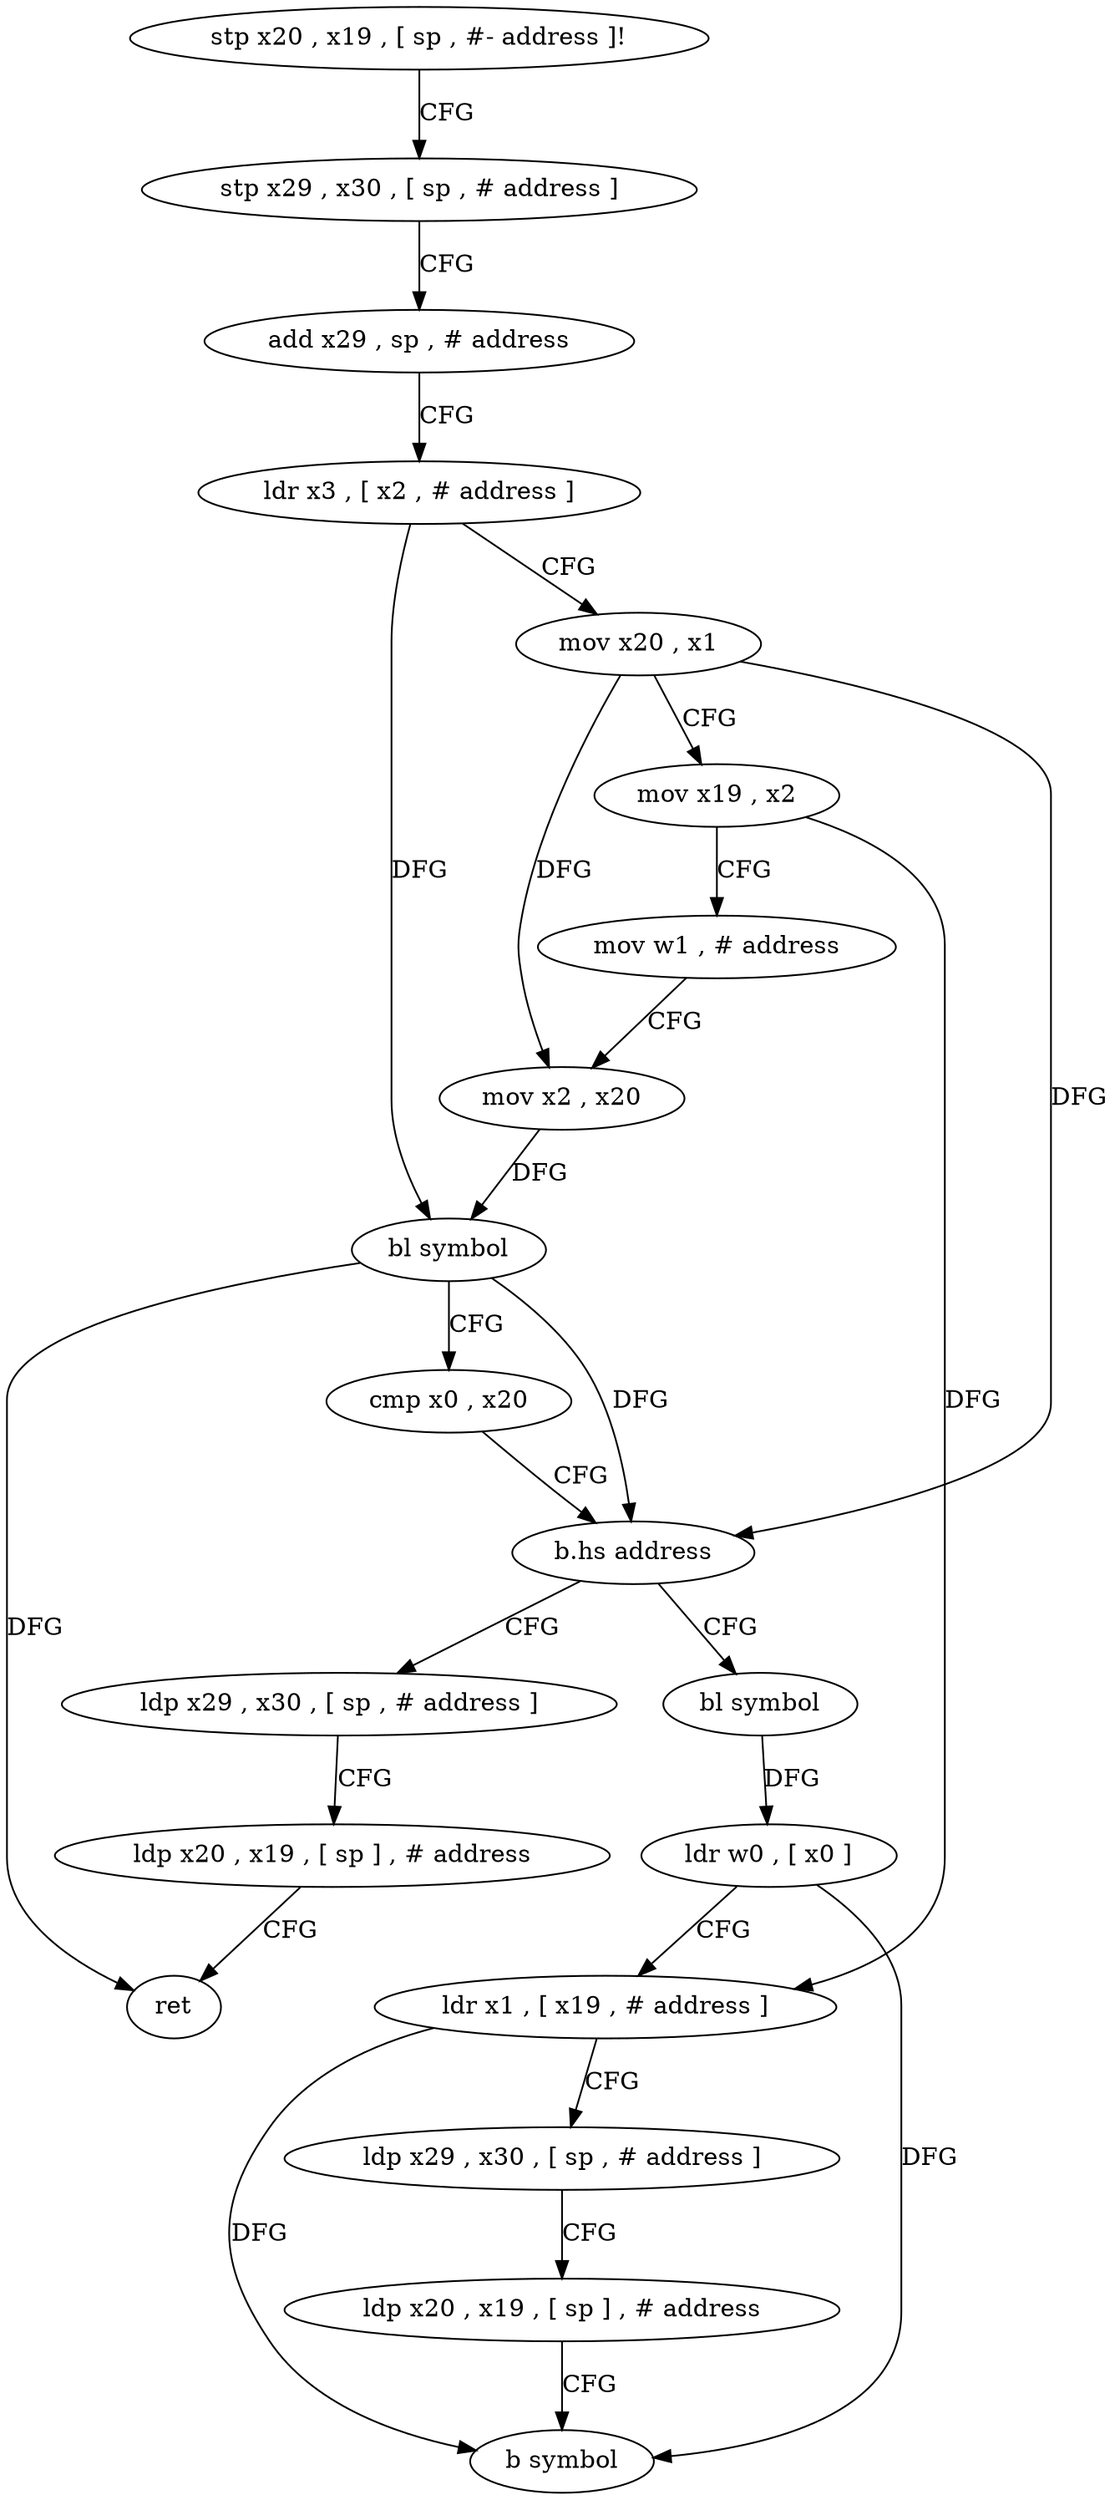 digraph "func" {
"4239744" [label = "stp x20 , x19 , [ sp , #- address ]!" ]
"4239748" [label = "stp x29 , x30 , [ sp , # address ]" ]
"4239752" [label = "add x29 , sp , # address" ]
"4239756" [label = "ldr x3 , [ x2 , # address ]" ]
"4239760" [label = "mov x20 , x1" ]
"4239764" [label = "mov x19 , x2" ]
"4239768" [label = "mov w1 , # address" ]
"4239772" [label = "mov x2 , x20" ]
"4239776" [label = "bl symbol" ]
"4239780" [label = "cmp x0 , x20" ]
"4239784" [label = "b.hs address" ]
"4239812" [label = "ldp x29 , x30 , [ sp , # address ]" ]
"4239788" [label = "bl symbol" ]
"4239816" [label = "ldp x20 , x19 , [ sp ] , # address" ]
"4239820" [label = "ret" ]
"4239792" [label = "ldr w0 , [ x0 ]" ]
"4239796" [label = "ldr x1 , [ x19 , # address ]" ]
"4239800" [label = "ldp x29 , x30 , [ sp , # address ]" ]
"4239804" [label = "ldp x20 , x19 , [ sp ] , # address" ]
"4239808" [label = "b symbol" ]
"4239744" -> "4239748" [ label = "CFG" ]
"4239748" -> "4239752" [ label = "CFG" ]
"4239752" -> "4239756" [ label = "CFG" ]
"4239756" -> "4239760" [ label = "CFG" ]
"4239756" -> "4239776" [ label = "DFG" ]
"4239760" -> "4239764" [ label = "CFG" ]
"4239760" -> "4239772" [ label = "DFG" ]
"4239760" -> "4239784" [ label = "DFG" ]
"4239764" -> "4239768" [ label = "CFG" ]
"4239764" -> "4239796" [ label = "DFG" ]
"4239768" -> "4239772" [ label = "CFG" ]
"4239772" -> "4239776" [ label = "DFG" ]
"4239776" -> "4239780" [ label = "CFG" ]
"4239776" -> "4239784" [ label = "DFG" ]
"4239776" -> "4239820" [ label = "DFG" ]
"4239780" -> "4239784" [ label = "CFG" ]
"4239784" -> "4239812" [ label = "CFG" ]
"4239784" -> "4239788" [ label = "CFG" ]
"4239812" -> "4239816" [ label = "CFG" ]
"4239788" -> "4239792" [ label = "DFG" ]
"4239816" -> "4239820" [ label = "CFG" ]
"4239792" -> "4239796" [ label = "CFG" ]
"4239792" -> "4239808" [ label = "DFG" ]
"4239796" -> "4239800" [ label = "CFG" ]
"4239796" -> "4239808" [ label = "DFG" ]
"4239800" -> "4239804" [ label = "CFG" ]
"4239804" -> "4239808" [ label = "CFG" ]
}
